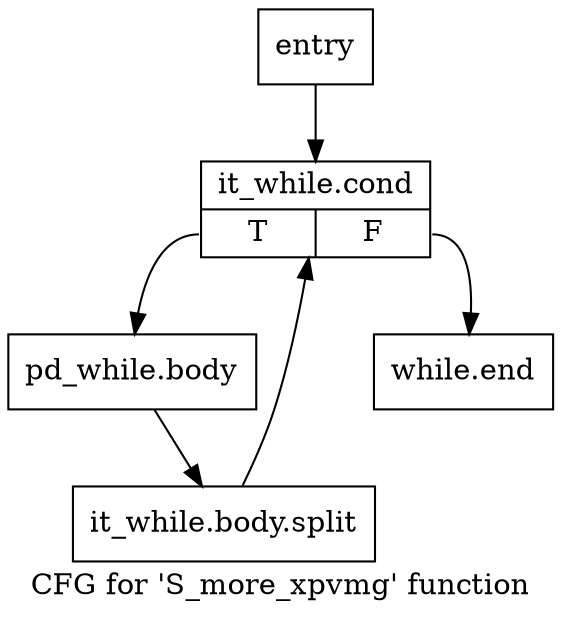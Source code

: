 digraph "CFG for 'S_more_xpvmg' function" {
	label="CFG for 'S_more_xpvmg' function";

	Node0x3dc8200 [shape=record,label="{entry}"];
	Node0x3dc8200 -> Node0x3dc8250;
	Node0x3dc8250 [shape=record,label="{it_while.cond|{<s0>T|<s1>F}}"];
	Node0x3dc8250:s0 -> Node0x3dc8640;
	Node0x3dc8250:s1 -> Node0x3dc8690;
	Node0x3dc8640 [shape=record,label="{pd_while.body}"];
	Node0x3dc8640 -> Node0x6092da0;
	Node0x6092da0 [shape=record,label="{it_while.body.split}"];
	Node0x6092da0 -> Node0x3dc8250;
	Node0x3dc8690 [shape=record,label="{while.end}"];
}
